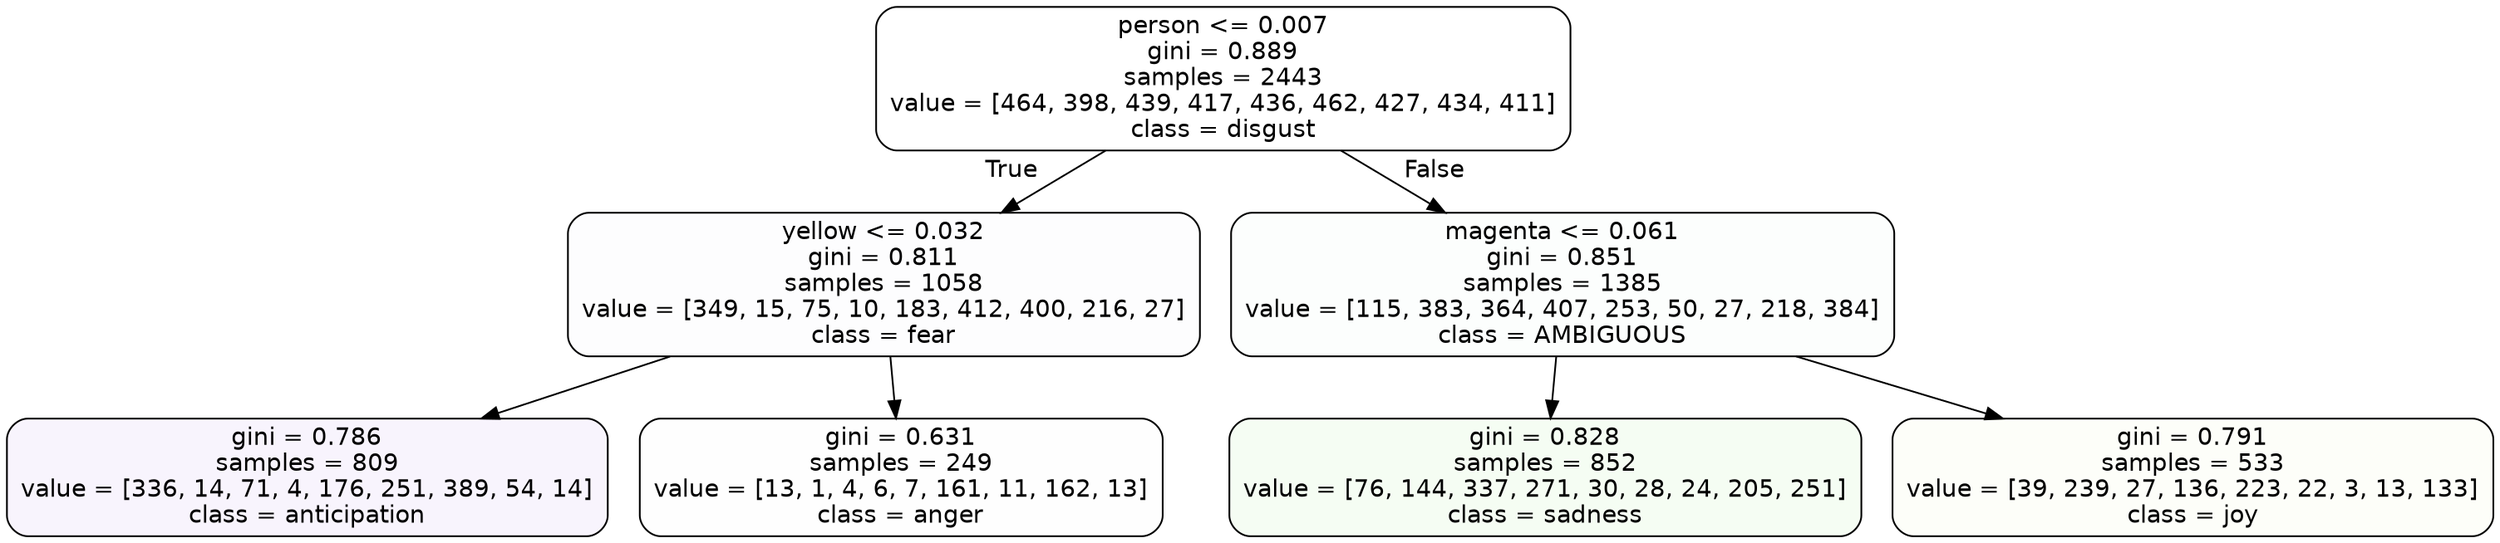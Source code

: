 digraph Tree {
node [shape=box, style="filled, rounded", color="black", fontname=helvetica] ;
edge [fontname=helvetica] ;
0 [label="person <= 0.007\ngini = 0.889\nsamples = 2443\nvalue = [464, 398, 439, 417, 436, 462, 427, 434, 411]\nclass = disgust", fillcolor="#e5813900"] ;
1 [label="yellow <= 0.032\ngini = 0.811\nsamples = 1058\nvalue = [349, 15, 75, 10, 183, 412, 400, 216, 27]\nclass = fear", fillcolor="#3964e502"] ;
0 -> 1 [labeldistance=2.5, labelangle=45, headlabel="True"] ;
2 [label="gini = 0.786\nsamples = 809\nvalue = [336, 14, 71, 4, 176, 251, 389, 54, 14]\nclass = anticipation", fillcolor="#8139e50e"] ;
1 -> 2 ;
3 [label="gini = 0.631\nsamples = 249\nvalue = [13, 1, 4, 6, 7, 161, 11, 162, 13]\nclass = anger", fillcolor="#e539d701"] ;
1 -> 3 ;
4 [label="magenta <= 0.061\ngini = 0.851\nsamples = 1385\nvalue = [115, 383, 364, 407, 253, 50, 27, 218, 384]\nclass = AMBIGUOUS", fillcolor="#39e58103"] ;
0 -> 4 [labeldistance=2.5, labelangle=-45, headlabel="False"] ;
5 [label="gini = 0.828\nsamples = 852\nvalue = [76, 144, 337, 271, 30, 28, 24, 205, 251]\nclass = sadness", fillcolor="#64e5390f"] ;
4 -> 5 ;
6 [label="gini = 0.791\nsamples = 533\nvalue = [39, 239, 27, 136, 223, 22, 3, 13, 133]\nclass = joy", fillcolor="#d7e53907"] ;
4 -> 6 ;
}